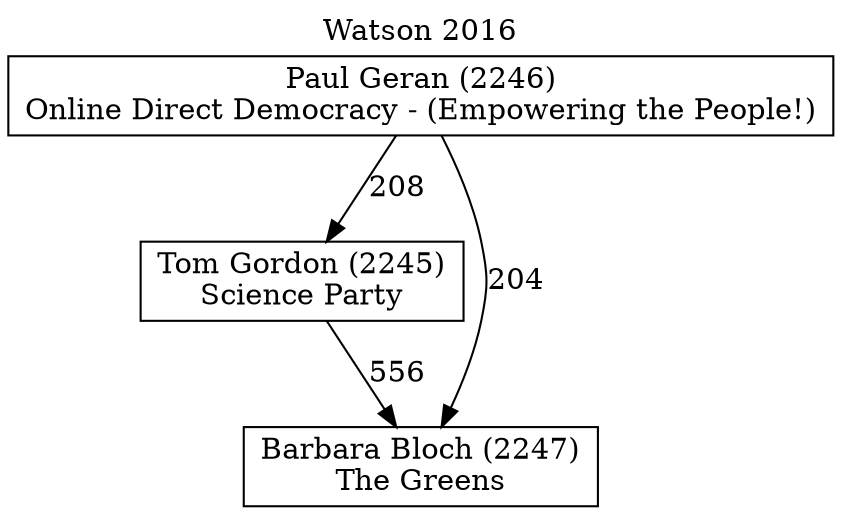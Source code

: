 // House preference flow
digraph "Barbara Bloch (2247)_Watson_2016" {
	graph [label="Watson 2016" labelloc=t mclimit=10]
	node [shape=box]
	"Paul Geran (2246)" [label="Paul Geran (2246)
Online Direct Democracy - (Empowering the People!)"]
	"Tom Gordon (2245)" [label="Tom Gordon (2245)
Science Party"]
	"Barbara Bloch (2247)" [label="Barbara Bloch (2247)
The Greens"]
	"Paul Geran (2246)" -> "Barbara Bloch (2247)" [label=204]
	"Tom Gordon (2245)" -> "Barbara Bloch (2247)" [label=556]
	"Paul Geran (2246)" -> "Tom Gordon (2245)" [label=208]
}
